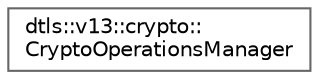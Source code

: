 digraph "Graphical Class Hierarchy"
{
 // LATEX_PDF_SIZE
  bgcolor="transparent";
  edge [fontname=Helvetica,fontsize=10,labelfontname=Helvetica,labelfontsize=10];
  node [fontname=Helvetica,fontsize=10,shape=box,height=0.2,width=0.4];
  rankdir="LR";
  Node0 [id="Node000000",label="dtls::v13::crypto::\lCryptoOperationsManager",height=0.2,width=0.4,color="grey40", fillcolor="white", style="filled",URL="$classdtls_1_1v13_1_1crypto_1_1CryptoOperationsManager.html",tooltip="Enhanced RAII wrapper for crypto operations management."];
}
